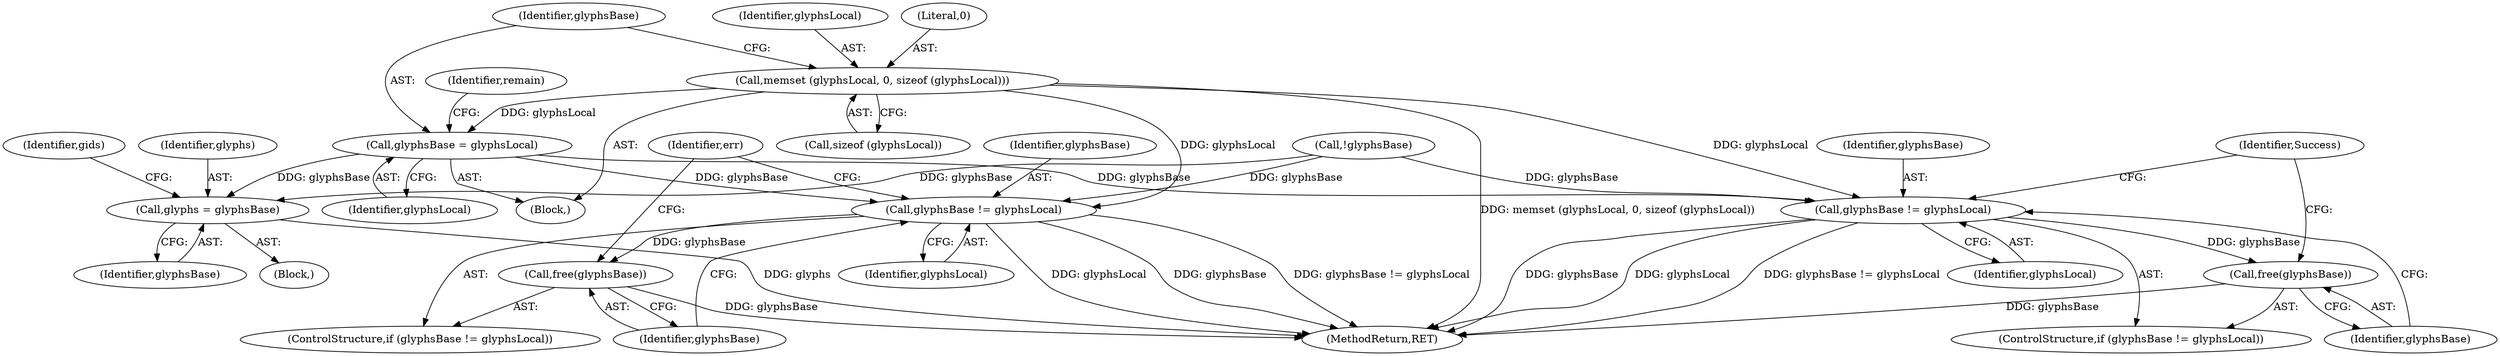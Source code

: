 digraph "0_xserver_5725849a1b427cd4a72b84e57f211edb35838718@API" {
"1000198" [label="(Call,memset (glyphsLocal, 0, sizeof (glyphsLocal)))"];
"1000203" [label="(Call,glyphsBase = glyphsLocal)"];
"1000231" [label="(Call,glyphs = glyphsBase)"];
"1000643" [label="(Call,glyphsBase != glyphsLocal)"];
"1000646" [label="(Call,free(glyphsBase))"];
"1000691" [label="(Call,glyphsBase != glyphsLocal)"];
"1000694" [label="(Call,free(glyphsBase))"];
"1000693" [label="(Identifier,glyphsLocal)"];
"1000233" [label="(Identifier,glyphsBase)"];
"1000694" [label="(Call,free(glyphsBase))"];
"1000203" [label="(Call,glyphsBase = glyphsLocal)"];
"1000649" [label="(Identifier,Success)"];
"1000231" [label="(Call,glyphs = glyphsBase)"];
"1000647" [label="(Identifier,glyphsBase)"];
"1000644" [label="(Identifier,glyphsBase)"];
"1000642" [label="(ControlStructure,if (glyphsBase != glyphsLocal))"];
"1000691" [label="(Call,glyphsBase != glyphsLocal)"];
"1000690" [label="(ControlStructure,if (glyphsBase != glyphsLocal))"];
"1000217" [label="(Call,!glyphsBase)"];
"1000695" [label="(Identifier,glyphsBase)"];
"1000692" [label="(Identifier,glyphsBase)"];
"1000204" [label="(Identifier,glyphsBase)"];
"1000201" [label="(Call,sizeof (glyphsLocal))"];
"1000197" [label="(Block,)"];
"1000235" [label="(Identifier,gids)"];
"1000698" [label="(MethodReturn,RET)"];
"1000222" [label="(Identifier,remain)"];
"1000199" [label="(Identifier,glyphsLocal)"];
"1000643" [label="(Call,glyphsBase != glyphsLocal)"];
"1000200" [label="(Literal,0)"];
"1000645" [label="(Identifier,glyphsLocal)"];
"1000697" [label="(Identifier,err)"];
"1000205" [label="(Identifier,glyphsLocal)"];
"1000232" [label="(Identifier,glyphs)"];
"1000105" [label="(Block,)"];
"1000198" [label="(Call,memset (glyphsLocal, 0, sizeof (glyphsLocal)))"];
"1000646" [label="(Call,free(glyphsBase))"];
"1000198" -> "1000197"  [label="AST: "];
"1000198" -> "1000201"  [label="CFG: "];
"1000199" -> "1000198"  [label="AST: "];
"1000200" -> "1000198"  [label="AST: "];
"1000201" -> "1000198"  [label="AST: "];
"1000204" -> "1000198"  [label="CFG: "];
"1000198" -> "1000698"  [label="DDG: memset (glyphsLocal, 0, sizeof (glyphsLocal))"];
"1000198" -> "1000203"  [label="DDG: glyphsLocal"];
"1000198" -> "1000643"  [label="DDG: glyphsLocal"];
"1000198" -> "1000691"  [label="DDG: glyphsLocal"];
"1000203" -> "1000197"  [label="AST: "];
"1000203" -> "1000205"  [label="CFG: "];
"1000204" -> "1000203"  [label="AST: "];
"1000205" -> "1000203"  [label="AST: "];
"1000222" -> "1000203"  [label="CFG: "];
"1000203" -> "1000231"  [label="DDG: glyphsBase"];
"1000203" -> "1000643"  [label="DDG: glyphsBase"];
"1000203" -> "1000691"  [label="DDG: glyphsBase"];
"1000231" -> "1000105"  [label="AST: "];
"1000231" -> "1000233"  [label="CFG: "];
"1000232" -> "1000231"  [label="AST: "];
"1000233" -> "1000231"  [label="AST: "];
"1000235" -> "1000231"  [label="CFG: "];
"1000231" -> "1000698"  [label="DDG: glyphs"];
"1000217" -> "1000231"  [label="DDG: glyphsBase"];
"1000643" -> "1000642"  [label="AST: "];
"1000643" -> "1000645"  [label="CFG: "];
"1000644" -> "1000643"  [label="AST: "];
"1000645" -> "1000643"  [label="AST: "];
"1000647" -> "1000643"  [label="CFG: "];
"1000649" -> "1000643"  [label="CFG: "];
"1000643" -> "1000698"  [label="DDG: glyphsBase != glyphsLocal"];
"1000643" -> "1000698"  [label="DDG: glyphsBase"];
"1000643" -> "1000698"  [label="DDG: glyphsLocal"];
"1000217" -> "1000643"  [label="DDG: glyphsBase"];
"1000643" -> "1000646"  [label="DDG: glyphsBase"];
"1000646" -> "1000642"  [label="AST: "];
"1000646" -> "1000647"  [label="CFG: "];
"1000647" -> "1000646"  [label="AST: "];
"1000649" -> "1000646"  [label="CFG: "];
"1000646" -> "1000698"  [label="DDG: glyphsBase"];
"1000691" -> "1000690"  [label="AST: "];
"1000691" -> "1000693"  [label="CFG: "];
"1000692" -> "1000691"  [label="AST: "];
"1000693" -> "1000691"  [label="AST: "];
"1000695" -> "1000691"  [label="CFG: "];
"1000697" -> "1000691"  [label="CFG: "];
"1000691" -> "1000698"  [label="DDG: glyphsLocal"];
"1000691" -> "1000698"  [label="DDG: glyphsBase"];
"1000691" -> "1000698"  [label="DDG: glyphsBase != glyphsLocal"];
"1000217" -> "1000691"  [label="DDG: glyphsBase"];
"1000691" -> "1000694"  [label="DDG: glyphsBase"];
"1000694" -> "1000690"  [label="AST: "];
"1000694" -> "1000695"  [label="CFG: "];
"1000695" -> "1000694"  [label="AST: "];
"1000697" -> "1000694"  [label="CFG: "];
"1000694" -> "1000698"  [label="DDG: glyphsBase"];
}
